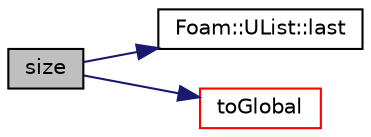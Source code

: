 digraph "size"
{
  bgcolor="transparent";
  edge [fontname="Helvetica",fontsize="10",labelfontname="Helvetica",labelfontsize="10"];
  node [fontname="Helvetica",fontsize="10",shape=record];
  rankdir="LR";
  Node292 [label="size",height=0.2,width=0.4,color="black", fillcolor="grey75", style="filled", fontcolor="black"];
  Node292 -> Node293 [color="midnightblue",fontsize="10",style="solid",fontname="Helvetica"];
  Node293 [label="Foam::UList::last",height=0.2,width=0.4,color="black",URL="$a26837.html#aef07c02ea1c27bdb5906043b399e0ff0",tooltip="Return the last element of the list. "];
  Node292 -> Node294 [color="midnightblue",fontsize="10",style="solid",fontname="Helvetica"];
  Node294 [label="toGlobal",height=0.2,width=0.4,color="red",URL="$a28481.html#a6e3eb58016c27d6ea3dddea039e43ed5",tooltip="From local to global. "];
}
